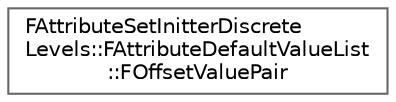 digraph "Graphical Class Hierarchy"
{
 // INTERACTIVE_SVG=YES
 // LATEX_PDF_SIZE
  bgcolor="transparent";
  edge [fontname=Helvetica,fontsize=10,labelfontname=Helvetica,labelfontsize=10];
  node [fontname=Helvetica,fontsize=10,shape=box,height=0.2,width=0.4];
  rankdir="LR";
  Node0 [id="Node000000",label="FAttributeSetInitterDiscrete\lLevels::FAttributeDefaultValueList\l::FOffsetValuePair",height=0.2,width=0.4,color="grey40", fillcolor="white", style="filled",URL="$d0/d0f/structFAttributeSetInitterDiscreteLevels_1_1FAttributeDefaultValueList_1_1FOffsetValuePair.html",tooltip=" "];
}
